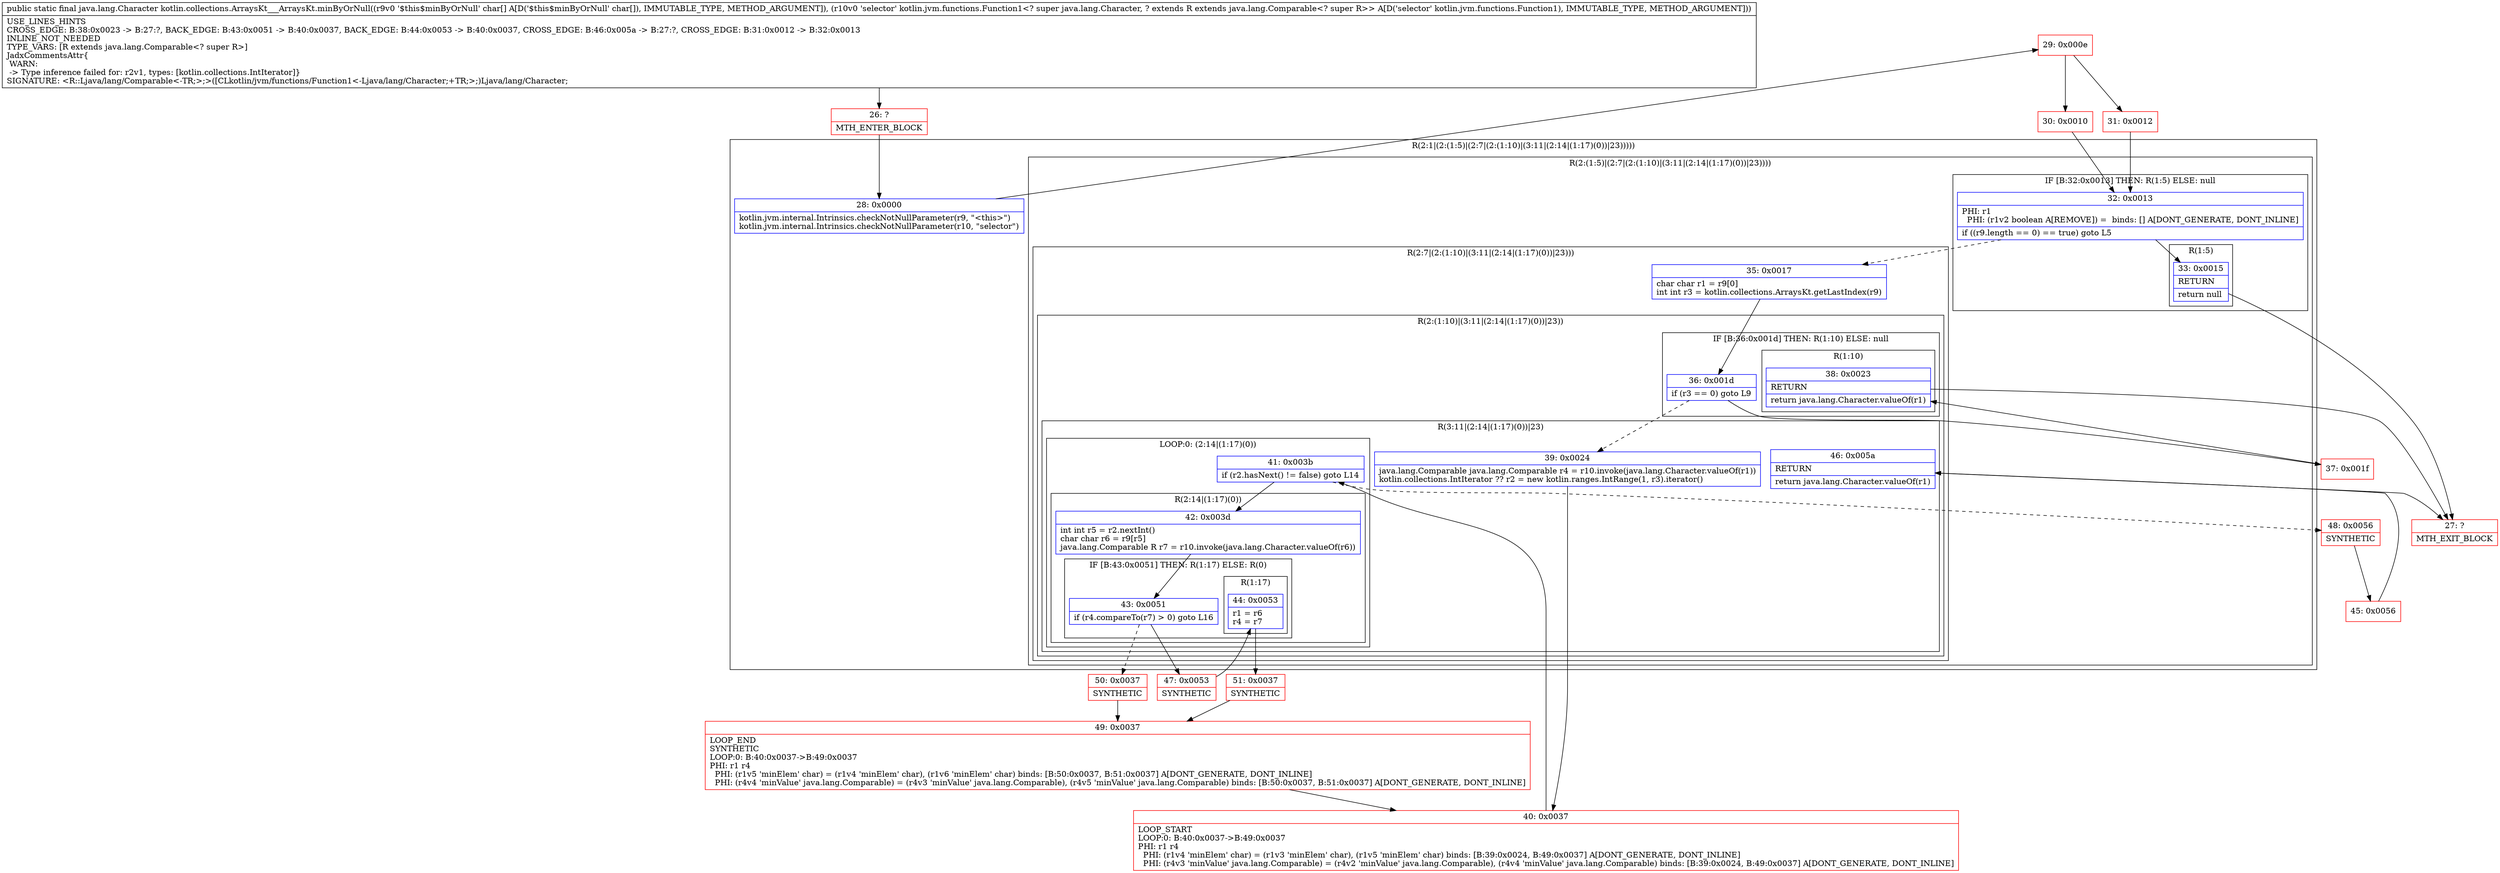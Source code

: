 digraph "CFG forkotlin.collections.ArraysKt___ArraysKt.minByOrNull([CLkotlin\/jvm\/functions\/Function1;)Ljava\/lang\/Character;" {
subgraph cluster_Region_555787921 {
label = "R(2:1|(2:(1:5)|(2:7|(2:(1:10)|(3:11|(2:14|(1:17)(0))|23)))))";
node [shape=record,color=blue];
Node_28 [shape=record,label="{28\:\ 0x0000|kotlin.jvm.internal.Intrinsics.checkNotNullParameter(r9, \"\<this\>\")\lkotlin.jvm.internal.Intrinsics.checkNotNullParameter(r10, \"selector\")\l}"];
subgraph cluster_Region_201608863 {
label = "R(2:(1:5)|(2:7|(2:(1:10)|(3:11|(2:14|(1:17)(0))|23))))";
node [shape=record,color=blue];
subgraph cluster_IfRegion_905555359 {
label = "IF [B:32:0x0013] THEN: R(1:5) ELSE: null";
node [shape=record,color=blue];
Node_32 [shape=record,label="{32\:\ 0x0013|PHI: r1 \l  PHI: (r1v2 boolean A[REMOVE]) =  binds: [] A[DONT_GENERATE, DONT_INLINE]\l|if ((r9.length == 0) == true) goto L5\l}"];
subgraph cluster_Region_1147628318 {
label = "R(1:5)";
node [shape=record,color=blue];
Node_33 [shape=record,label="{33\:\ 0x0015|RETURN\l|return null\l}"];
}
}
subgraph cluster_Region_1478878592 {
label = "R(2:7|(2:(1:10)|(3:11|(2:14|(1:17)(0))|23)))";
node [shape=record,color=blue];
Node_35 [shape=record,label="{35\:\ 0x0017|char char r1 = r9[0]\lint int r3 = kotlin.collections.ArraysKt.getLastIndex(r9)\l}"];
subgraph cluster_Region_1624725805 {
label = "R(2:(1:10)|(3:11|(2:14|(1:17)(0))|23))";
node [shape=record,color=blue];
subgraph cluster_IfRegion_2062936427 {
label = "IF [B:36:0x001d] THEN: R(1:10) ELSE: null";
node [shape=record,color=blue];
Node_36 [shape=record,label="{36\:\ 0x001d|if (r3 == 0) goto L9\l}"];
subgraph cluster_Region_2111014262 {
label = "R(1:10)";
node [shape=record,color=blue];
Node_38 [shape=record,label="{38\:\ 0x0023|RETURN\l|return java.lang.Character.valueOf(r1)\l}"];
}
}
subgraph cluster_Region_227214527 {
label = "R(3:11|(2:14|(1:17)(0))|23)";
node [shape=record,color=blue];
Node_39 [shape=record,label="{39\:\ 0x0024|java.lang.Comparable java.lang.Comparable r4 = r10.invoke(java.lang.Character.valueOf(r1))\lkotlin.collections.IntIterator ?? r2 = new kotlin.ranges.IntRange(1, r3).iterator()\l}"];
subgraph cluster_LoopRegion_2120843901 {
label = "LOOP:0: (2:14|(1:17)(0))";
node [shape=record,color=blue];
Node_41 [shape=record,label="{41\:\ 0x003b|if (r2.hasNext() != false) goto L14\l}"];
subgraph cluster_Region_731041779 {
label = "R(2:14|(1:17)(0))";
node [shape=record,color=blue];
Node_42 [shape=record,label="{42\:\ 0x003d|int int r5 = r2.nextInt()\lchar char r6 = r9[r5]\ljava.lang.Comparable R r7 = r10.invoke(java.lang.Character.valueOf(r6))\l}"];
subgraph cluster_IfRegion_527453392 {
label = "IF [B:43:0x0051] THEN: R(1:17) ELSE: R(0)";
node [shape=record,color=blue];
Node_43 [shape=record,label="{43\:\ 0x0051|if (r4.compareTo(r7) \> 0) goto L16\l}"];
subgraph cluster_Region_1282749103 {
label = "R(1:17)";
node [shape=record,color=blue];
Node_44 [shape=record,label="{44\:\ 0x0053|r1 = r6\lr4 = r7\l}"];
}
subgraph cluster_Region_1317634846 {
label = "R(0)";
node [shape=record,color=blue];
}
}
}
}
Node_46 [shape=record,label="{46\:\ 0x005a|RETURN\l|return java.lang.Character.valueOf(r1)\l}"];
}
}
}
}
}
Node_26 [shape=record,color=red,label="{26\:\ ?|MTH_ENTER_BLOCK\l}"];
Node_29 [shape=record,color=red,label="{29\:\ 0x000e}"];
Node_30 [shape=record,color=red,label="{30\:\ 0x0010}"];
Node_27 [shape=record,color=red,label="{27\:\ ?|MTH_EXIT_BLOCK\l}"];
Node_37 [shape=record,color=red,label="{37\:\ 0x001f}"];
Node_40 [shape=record,color=red,label="{40\:\ 0x0037|LOOP_START\lLOOP:0: B:40:0x0037\-\>B:49:0x0037\lPHI: r1 r4 \l  PHI: (r1v4 'minElem' char) = (r1v3 'minElem' char), (r1v5 'minElem' char) binds: [B:39:0x0024, B:49:0x0037] A[DONT_GENERATE, DONT_INLINE]\l  PHI: (r4v3 'minValue' java.lang.Comparable) = (r4v2 'minValue' java.lang.Comparable), (r4v4 'minValue' java.lang.Comparable) binds: [B:39:0x0024, B:49:0x0037] A[DONT_GENERATE, DONT_INLINE]\l}"];
Node_47 [shape=record,color=red,label="{47\:\ 0x0053|SYNTHETIC\l}"];
Node_51 [shape=record,color=red,label="{51\:\ 0x0037|SYNTHETIC\l}"];
Node_49 [shape=record,color=red,label="{49\:\ 0x0037|LOOP_END\lSYNTHETIC\lLOOP:0: B:40:0x0037\-\>B:49:0x0037\lPHI: r1 r4 \l  PHI: (r1v5 'minElem' char) = (r1v4 'minElem' char), (r1v6 'minElem' char) binds: [B:50:0x0037, B:51:0x0037] A[DONT_GENERATE, DONT_INLINE]\l  PHI: (r4v4 'minValue' java.lang.Comparable) = (r4v3 'minValue' java.lang.Comparable), (r4v5 'minValue' java.lang.Comparable) binds: [B:50:0x0037, B:51:0x0037] A[DONT_GENERATE, DONT_INLINE]\l}"];
Node_50 [shape=record,color=red,label="{50\:\ 0x0037|SYNTHETIC\l}"];
Node_48 [shape=record,color=red,label="{48\:\ 0x0056|SYNTHETIC\l}"];
Node_45 [shape=record,color=red,label="{45\:\ 0x0056}"];
Node_31 [shape=record,color=red,label="{31\:\ 0x0012}"];
MethodNode[shape=record,label="{public static final java.lang.Character kotlin.collections.ArraysKt___ArraysKt.minByOrNull((r9v0 '$this$minByOrNull' char[] A[D('$this$minByOrNull' char[]), IMMUTABLE_TYPE, METHOD_ARGUMENT]), (r10v0 'selector' kotlin.jvm.functions.Function1\<? super java.lang.Character, ? extends R extends java.lang.Comparable\<? super R\>\> A[D('selector' kotlin.jvm.functions.Function1), IMMUTABLE_TYPE, METHOD_ARGUMENT]))  | USE_LINES_HINTS\lCROSS_EDGE: B:38:0x0023 \-\> B:27:?, BACK_EDGE: B:43:0x0051 \-\> B:40:0x0037, BACK_EDGE: B:44:0x0053 \-\> B:40:0x0037, CROSS_EDGE: B:46:0x005a \-\> B:27:?, CROSS_EDGE: B:31:0x0012 \-\> B:32:0x0013\lINLINE_NOT_NEEDED\lTYPE_VARS: [R extends java.lang.Comparable\<? super R\>]\lJadxCommentsAttr\{\l WARN: \l \-\> Type inference failed for: r2v1, types: [kotlin.collections.IntIterator]\}\lSIGNATURE: \<R::Ljava\/lang\/Comparable\<\-TR;\>;\>([CLkotlin\/jvm\/functions\/Function1\<\-Ljava\/lang\/Character;+TR;\>;)Ljava\/lang\/Character;\l}"];
MethodNode -> Node_26;Node_28 -> Node_29;
Node_32 -> Node_33;
Node_32 -> Node_35[style=dashed];
Node_33 -> Node_27;
Node_35 -> Node_36;
Node_36 -> Node_37;
Node_36 -> Node_39[style=dashed];
Node_38 -> Node_27;
Node_39 -> Node_40;
Node_41 -> Node_42;
Node_41 -> Node_48[style=dashed];
Node_42 -> Node_43;
Node_43 -> Node_47;
Node_43 -> Node_50[style=dashed];
Node_44 -> Node_51;
Node_46 -> Node_27;
Node_26 -> Node_28;
Node_29 -> Node_30;
Node_29 -> Node_31;
Node_30 -> Node_32;
Node_37 -> Node_38;
Node_40 -> Node_41;
Node_47 -> Node_44;
Node_51 -> Node_49;
Node_49 -> Node_40;
Node_50 -> Node_49;
Node_48 -> Node_45;
Node_45 -> Node_46;
Node_31 -> Node_32;
}

